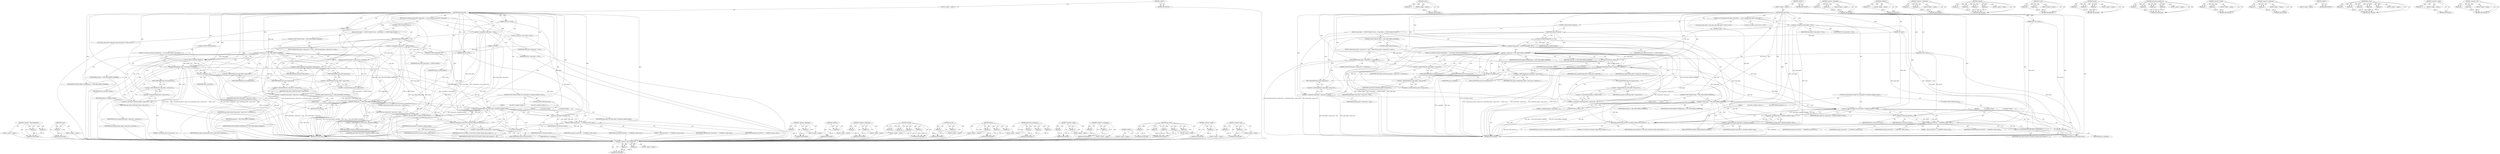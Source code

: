 digraph "&lt;operator&gt;.and" {
vulnerable_145 [label=<(METHOD,&lt;operator&gt;.indirectFieldAccess)>];
vulnerable_146 [label=<(PARAM,p1)>];
vulnerable_147 [label=<(PARAM,p2)>];
vulnerable_148 [label=<(BLOCK,&lt;empty&gt;,&lt;empty&gt;)>];
vulnerable_149 [label=<(METHOD_RETURN,ANY)>];
vulnerable_171 [label=<(METHOD,va_end)>];
vulnerable_172 [label=<(PARAM,p1)>];
vulnerable_173 [label=<(BLOCK,&lt;empty&gt;,&lt;empty&gt;)>];
vulnerable_174 [label=<(METHOD_RETURN,ANY)>];
vulnerable_6 [label=<(METHOD,&lt;global&gt;)<SUB>1</SUB>>];
vulnerable_7 [label=<(BLOCK,&lt;empty&gt;,&lt;empty&gt;)<SUB>1</SUB>>];
vulnerable_8 [label=<(METHOD,php_snmp_error)<SUB>1</SUB>>];
vulnerable_9 [label=<(PARAM,zval *object)<SUB>1</SUB>>];
vulnerable_10 [label=<(PARAM,const char *docref)<SUB>1</SUB>>];
vulnerable_11 [label=<(PARAM,int type)<SUB>1</SUB>>];
vulnerable_12 [label=<(PARAM,const char *format...)<SUB>1</SUB>>];
vulnerable_13 [label=<(BLOCK,{
	va_list args;
	php_snmp_object *snmp_object ...,{
	va_list args;
	php_snmp_object *snmp_object ...)<SUB>2</SUB>>];
vulnerable_14 [label="<(LOCAL,va_list args: va_list)<SUB>3</SUB>>"];
vulnerable_15 [label="<(LOCAL,php_snmp_object* snmp_object: php_snmp_object*)<SUB>4</SUB>>"];
vulnerable_16 [label=<(&lt;operator&gt;.assignment,*snmp_object = NULL)<SUB>4</SUB>>];
vulnerable_17 [label=<(IDENTIFIER,snmp_object,*snmp_object = NULL)<SUB>4</SUB>>];
vulnerable_18 [label=<(IDENTIFIER,NULL,*snmp_object = NULL)<SUB>4</SUB>>];
vulnerable_19 [label=<(CONTROL_STRUCTURE,IF,if (object))<SUB>6</SUB>>];
vulnerable_20 [label=<(IDENTIFIER,object,if (object))<SUB>6</SUB>>];
vulnerable_21 [label=<(BLOCK,{
		snmp_object = Z_SNMP_P(object);
		if (type ...,{
		snmp_object = Z_SNMP_P(object);
		if (type ...)<SUB>6</SUB>>];
vulnerable_22 [label=<(&lt;operator&gt;.assignment,snmp_object = Z_SNMP_P(object))<SUB>7</SUB>>];
vulnerable_23 [label=<(IDENTIFIER,snmp_object,snmp_object = Z_SNMP_P(object))<SUB>7</SUB>>];
vulnerable_24 [label=<(Z_SNMP_P,Z_SNMP_P(object))<SUB>7</SUB>>];
vulnerable_25 [label=<(IDENTIFIER,object,Z_SNMP_P(object))<SUB>7</SUB>>];
vulnerable_26 [label=<(CONTROL_STRUCTURE,IF,if (type == PHP_SNMP_ERRNO_NOERROR))<SUB>8</SUB>>];
vulnerable_27 [label=<(&lt;operator&gt;.equals,type == PHP_SNMP_ERRNO_NOERROR)<SUB>8</SUB>>];
vulnerable_28 [label=<(IDENTIFIER,type,type == PHP_SNMP_ERRNO_NOERROR)<SUB>8</SUB>>];
vulnerable_29 [label=<(IDENTIFIER,PHP_SNMP_ERRNO_NOERROR,type == PHP_SNMP_ERRNO_NOERROR)<SUB>8</SUB>>];
vulnerable_30 [label=<(BLOCK,{
			memset(snmp_object-&gt;snmp_errstr, 0, sizeof...,{
			memset(snmp_object-&gt;snmp_errstr, 0, sizeof...)<SUB>8</SUB>>];
vulnerable_31 [label=<(memset,memset(snmp_object-&gt;snmp_errstr, 0, sizeof(snmp...)<SUB>9</SUB>>];
vulnerable_32 [label=<(&lt;operator&gt;.indirectFieldAccess,snmp_object-&gt;snmp_errstr)<SUB>9</SUB>>];
vulnerable_33 [label=<(IDENTIFIER,snmp_object,memset(snmp_object-&gt;snmp_errstr, 0, sizeof(snmp...)<SUB>9</SUB>>];
vulnerable_34 [label=<(FIELD_IDENTIFIER,snmp_errstr,snmp_errstr)<SUB>9</SUB>>];
vulnerable_35 [label=<(LITERAL,0,memset(snmp_object-&gt;snmp_errstr, 0, sizeof(snmp...)<SUB>9</SUB>>];
vulnerable_36 [label=<(&lt;operator&gt;.sizeOf,sizeof(snmp_object-&gt;snmp_errstr))<SUB>9</SUB>>];
vulnerable_37 [label=<(&lt;operator&gt;.indirectFieldAccess,snmp_object-&gt;snmp_errstr)<SUB>9</SUB>>];
vulnerable_38 [label=<(IDENTIFIER,snmp_object,sizeof(snmp_object-&gt;snmp_errstr))<SUB>9</SUB>>];
vulnerable_39 [label=<(FIELD_IDENTIFIER,snmp_errstr,snmp_errstr)<SUB>9</SUB>>];
vulnerable_40 [label=<(CONTROL_STRUCTURE,ELSE,else)<SUB>10</SUB>>];
vulnerable_41 [label=<(BLOCK,{
			va_start(args, format);
			vsnprintf(snmp_...,{
			va_start(args, format);
			vsnprintf(snmp_...)<SUB>10</SUB>>];
vulnerable_42 [label=<(va_start,va_start(args, format))<SUB>11</SUB>>];
vulnerable_43 [label=<(IDENTIFIER,args,va_start(args, format))<SUB>11</SUB>>];
vulnerable_44 [label=<(IDENTIFIER,format,va_start(args, format))<SUB>11</SUB>>];
vulnerable_45 [label=<(vsnprintf,vsnprintf(snmp_object-&gt;snmp_errstr, sizeof(snmp...)<SUB>12</SUB>>];
vulnerable_46 [label=<(&lt;operator&gt;.indirectFieldAccess,snmp_object-&gt;snmp_errstr)<SUB>12</SUB>>];
vulnerable_47 [label=<(IDENTIFIER,snmp_object,vsnprintf(snmp_object-&gt;snmp_errstr, sizeof(snmp...)<SUB>12</SUB>>];
vulnerable_48 [label=<(FIELD_IDENTIFIER,snmp_errstr,snmp_errstr)<SUB>12</SUB>>];
vulnerable_49 [label=<(&lt;operator&gt;.subtraction,sizeof(snmp_object-&gt;snmp_errstr) - 1)<SUB>12</SUB>>];
vulnerable_50 [label=<(&lt;operator&gt;.sizeOf,sizeof(snmp_object-&gt;snmp_errstr))<SUB>12</SUB>>];
vulnerable_51 [label=<(&lt;operator&gt;.indirectFieldAccess,snmp_object-&gt;snmp_errstr)<SUB>12</SUB>>];
vulnerable_52 [label=<(IDENTIFIER,snmp_object,sizeof(snmp_object-&gt;snmp_errstr))<SUB>12</SUB>>];
vulnerable_53 [label=<(FIELD_IDENTIFIER,snmp_errstr,snmp_errstr)<SUB>12</SUB>>];
vulnerable_54 [label=<(LITERAL,1,sizeof(snmp_object-&gt;snmp_errstr) - 1)<SUB>12</SUB>>];
vulnerable_55 [label=<(IDENTIFIER,format,vsnprintf(snmp_object-&gt;snmp_errstr, sizeof(snmp...)<SUB>12</SUB>>];
vulnerable_56 [label=<(IDENTIFIER,args,vsnprintf(snmp_object-&gt;snmp_errstr, sizeof(snmp...)<SUB>12</SUB>>];
vulnerable_57 [label=<(va_end,va_end(args))<SUB>13</SUB>>];
vulnerable_58 [label=<(IDENTIFIER,args,va_end(args))<SUB>13</SUB>>];
vulnerable_59 [label=<(&lt;operator&gt;.assignment,snmp_object-&gt;snmp_errno = type)<SUB>15</SUB>>];
vulnerable_60 [label=<(&lt;operator&gt;.indirectFieldAccess,snmp_object-&gt;snmp_errno)<SUB>15</SUB>>];
vulnerable_61 [label=<(IDENTIFIER,snmp_object,snmp_object-&gt;snmp_errno = type)<SUB>15</SUB>>];
vulnerable_62 [label=<(FIELD_IDENTIFIER,snmp_errno,snmp_errno)<SUB>15</SUB>>];
vulnerable_63 [label=<(IDENTIFIER,type,snmp_object-&gt;snmp_errno = type)<SUB>15</SUB>>];
vulnerable_64 [label=<(CONTROL_STRUCTURE,IF,if (type == PHP_SNMP_ERRNO_NOERROR))<SUB>18</SUB>>];
vulnerable_65 [label=<(&lt;operator&gt;.equals,type == PHP_SNMP_ERRNO_NOERROR)<SUB>18</SUB>>];
vulnerable_66 [label=<(IDENTIFIER,type,type == PHP_SNMP_ERRNO_NOERROR)<SUB>18</SUB>>];
vulnerable_67 [label=<(IDENTIFIER,PHP_SNMP_ERRNO_NOERROR,type == PHP_SNMP_ERRNO_NOERROR)<SUB>18</SUB>>];
vulnerable_68 [label=<(BLOCK,{
		return;
        },{
		return;
        })<SUB>18</SUB>>];
vulnerable_69 [label=<(RETURN,return;,return;)<SUB>19</SUB>>];
vulnerable_70 [label=<(CONTROL_STRUCTURE,IF,if (object &amp;&amp; (snmp_object-&gt;exceptions_enabled &amp; type)))<SUB>22</SUB>>];
vulnerable_71 [label=<(&lt;operator&gt;.logicalAnd,object &amp;&amp; (snmp_object-&gt;exceptions_enabled &amp; type))<SUB>22</SUB>>];
vulnerable_72 [label=<(IDENTIFIER,object,object &amp;&amp; (snmp_object-&gt;exceptions_enabled &amp; type))<SUB>22</SUB>>];
vulnerable_73 [label=<(&lt;operator&gt;.and,snmp_object-&gt;exceptions_enabled &amp; type)<SUB>22</SUB>>];
vulnerable_74 [label=<(&lt;operator&gt;.indirectFieldAccess,snmp_object-&gt;exceptions_enabled)<SUB>22</SUB>>];
vulnerable_75 [label=<(IDENTIFIER,snmp_object,snmp_object-&gt;exceptions_enabled &amp; type)<SUB>22</SUB>>];
vulnerable_76 [label=<(FIELD_IDENTIFIER,exceptions_enabled,exceptions_enabled)<SUB>22</SUB>>];
vulnerable_77 [label=<(IDENTIFIER,type,snmp_object-&gt;exceptions_enabled &amp; type)<SUB>22</SUB>>];
vulnerable_78 [label=<(BLOCK,{
               zend_throw_exception_ex(php_sn...,{
               zend_throw_exception_ex(php_sn...)<SUB>22</SUB>>];
vulnerable_79 [label=<(zend_throw_exception_ex,zend_throw_exception_ex(php_snmp_exception_ce, ...)<SUB>23</SUB>>];
vulnerable_80 [label=<(IDENTIFIER,php_snmp_exception_ce,zend_throw_exception_ex(php_snmp_exception_ce, ...)<SUB>23</SUB>>];
vulnerable_81 [label=<(IDENTIFIER,type,zend_throw_exception_ex(php_snmp_exception_ce, ...)<SUB>23</SUB>>];
vulnerable_82 [label=<(&lt;operator&gt;.indirectFieldAccess,snmp_object-&gt;snmp_errstr)<SUB>23</SUB>>];
vulnerable_83 [label=<(IDENTIFIER,snmp_object,zend_throw_exception_ex(php_snmp_exception_ce, ...)<SUB>23</SUB>>];
vulnerable_84 [label=<(FIELD_IDENTIFIER,snmp_errstr,snmp_errstr)<SUB>23</SUB>>];
vulnerable_85 [label=<(CONTROL_STRUCTURE,ELSE,else)<SUB>24</SUB>>];
vulnerable_86 [label=<(BLOCK,{
                va_start(args, format);
     ...,{
                va_start(args, format);
     ...)<SUB>24</SUB>>];
vulnerable_87 [label=<(va_start,va_start(args, format))<SUB>25</SUB>>];
vulnerable_88 [label=<(IDENTIFIER,args,va_start(args, format))<SUB>25</SUB>>];
vulnerable_89 [label=<(IDENTIFIER,format,va_start(args, format))<SUB>25</SUB>>];
vulnerable_90 [label=<(php_verror,php_verror(docref, &quot;&quot;, E_WARNING, format, args))<SUB>26</SUB>>];
vulnerable_91 [label=<(IDENTIFIER,docref,php_verror(docref, &quot;&quot;, E_WARNING, format, args))<SUB>26</SUB>>];
vulnerable_92 [label=<(LITERAL,&quot;&quot;,php_verror(docref, &quot;&quot;, E_WARNING, format, args))<SUB>26</SUB>>];
vulnerable_93 [label=<(IDENTIFIER,E_WARNING,php_verror(docref, &quot;&quot;, E_WARNING, format, args))<SUB>26</SUB>>];
vulnerable_94 [label=<(IDENTIFIER,format,php_verror(docref, &quot;&quot;, E_WARNING, format, args))<SUB>26</SUB>>];
vulnerable_95 [label=<(IDENTIFIER,args,php_verror(docref, &quot;&quot;, E_WARNING, format, args))<SUB>26</SUB>>];
vulnerable_96 [label=<(va_end,va_end(args))<SUB>27</SUB>>];
vulnerable_97 [label=<(IDENTIFIER,args,va_end(args))<SUB>27</SUB>>];
vulnerable_98 [label=<(METHOD_RETURN,void)<SUB>1</SUB>>];
vulnerable_100 [label=<(METHOD_RETURN,ANY)<SUB>1</SUB>>];
vulnerable_175 [label=<(METHOD,&lt;operator&gt;.logicalAnd)>];
vulnerable_176 [label=<(PARAM,p1)>];
vulnerable_177 [label=<(PARAM,p2)>];
vulnerable_178 [label=<(BLOCK,&lt;empty&gt;,&lt;empty&gt;)>];
vulnerable_179 [label=<(METHOD_RETURN,ANY)>];
vulnerable_130 [label=<(METHOD,Z_SNMP_P)>];
vulnerable_131 [label=<(PARAM,p1)>];
vulnerable_132 [label=<(BLOCK,&lt;empty&gt;,&lt;empty&gt;)>];
vulnerable_133 [label=<(METHOD_RETURN,ANY)>];
vulnerable_166 [label=<(METHOD,&lt;operator&gt;.subtraction)>];
vulnerable_167 [label=<(PARAM,p1)>];
vulnerable_168 [label=<(PARAM,p2)>];
vulnerable_169 [label=<(BLOCK,&lt;empty&gt;,&lt;empty&gt;)>];
vulnerable_170 [label=<(METHOD_RETURN,ANY)>];
vulnerable_159 [label=<(METHOD,vsnprintf)>];
vulnerable_160 [label=<(PARAM,p1)>];
vulnerable_161 [label=<(PARAM,p2)>];
vulnerable_162 [label=<(PARAM,p3)>];
vulnerable_163 [label=<(PARAM,p4)>];
vulnerable_164 [label=<(BLOCK,&lt;empty&gt;,&lt;empty&gt;)>];
vulnerable_165 [label=<(METHOD_RETURN,ANY)>];
vulnerable_154 [label=<(METHOD,va_start)>];
vulnerable_155 [label=<(PARAM,p1)>];
vulnerable_156 [label=<(PARAM,p2)>];
vulnerable_157 [label=<(BLOCK,&lt;empty&gt;,&lt;empty&gt;)>];
vulnerable_158 [label=<(METHOD_RETURN,ANY)>];
vulnerable_139 [label=<(METHOD,memset)>];
vulnerable_140 [label=<(PARAM,p1)>];
vulnerable_141 [label=<(PARAM,p2)>];
vulnerable_142 [label=<(PARAM,p3)>];
vulnerable_143 [label=<(BLOCK,&lt;empty&gt;,&lt;empty&gt;)>];
vulnerable_144 [label=<(METHOD_RETURN,ANY)>];
vulnerable_185 [label=<(METHOD,zend_throw_exception_ex)>];
vulnerable_186 [label=<(PARAM,p1)>];
vulnerable_187 [label=<(PARAM,p2)>];
vulnerable_188 [label=<(PARAM,p3)>];
vulnerable_189 [label=<(BLOCK,&lt;empty&gt;,&lt;empty&gt;)>];
vulnerable_190 [label=<(METHOD_RETURN,ANY)>];
vulnerable_134 [label=<(METHOD,&lt;operator&gt;.equals)>];
vulnerable_135 [label=<(PARAM,p1)>];
vulnerable_136 [label=<(PARAM,p2)>];
vulnerable_137 [label=<(BLOCK,&lt;empty&gt;,&lt;empty&gt;)>];
vulnerable_138 [label=<(METHOD_RETURN,ANY)>];
vulnerable_125 [label=<(METHOD,&lt;operator&gt;.assignment)>];
vulnerable_126 [label=<(PARAM,p1)>];
vulnerable_127 [label=<(PARAM,p2)>];
vulnerable_128 [label=<(BLOCK,&lt;empty&gt;,&lt;empty&gt;)>];
vulnerable_129 [label=<(METHOD_RETURN,ANY)>];
vulnerable_119 [label=<(METHOD,&lt;global&gt;)<SUB>1</SUB>>];
vulnerable_120 [label=<(BLOCK,&lt;empty&gt;,&lt;empty&gt;)>];
vulnerable_121 [label=<(METHOD_RETURN,ANY)>];
vulnerable_191 [label=<(METHOD,php_verror)>];
vulnerable_192 [label=<(PARAM,p1)>];
vulnerable_193 [label=<(PARAM,p2)>];
vulnerable_194 [label=<(PARAM,p3)>];
vulnerable_195 [label=<(PARAM,p4)>];
vulnerable_196 [label=<(PARAM,p5)>];
vulnerable_197 [label=<(BLOCK,&lt;empty&gt;,&lt;empty&gt;)>];
vulnerable_198 [label=<(METHOD_RETURN,ANY)>];
vulnerable_150 [label=<(METHOD,&lt;operator&gt;.sizeOf)>];
vulnerable_151 [label=<(PARAM,p1)>];
vulnerable_152 [label=<(BLOCK,&lt;empty&gt;,&lt;empty&gt;)>];
vulnerable_153 [label=<(METHOD_RETURN,ANY)>];
vulnerable_180 [label=<(METHOD,&lt;operator&gt;.and)>];
vulnerable_181 [label=<(PARAM,p1)>];
vulnerable_182 [label=<(PARAM,p2)>];
vulnerable_183 [label=<(BLOCK,&lt;empty&gt;,&lt;empty&gt;)>];
vulnerable_184 [label=<(METHOD_RETURN,ANY)>];
fixed_148 [label=<(METHOD,&lt;operator&gt;.indirectFieldAccess)>];
fixed_149 [label=<(PARAM,p1)>];
fixed_150 [label=<(PARAM,p2)>];
fixed_151 [label=<(BLOCK,&lt;empty&gt;,&lt;empty&gt;)>];
fixed_152 [label=<(METHOD_RETURN,ANY)>];
fixed_174 [label=<(METHOD,va_end)>];
fixed_175 [label=<(PARAM,p1)>];
fixed_176 [label=<(BLOCK,&lt;empty&gt;,&lt;empty&gt;)>];
fixed_177 [label=<(METHOD_RETURN,ANY)>];
fixed_6 [label=<(METHOD,&lt;global&gt;)<SUB>1</SUB>>];
fixed_7 [label=<(BLOCK,&lt;empty&gt;,&lt;empty&gt;)<SUB>1</SUB>>];
fixed_8 [label=<(METHOD,php_snmp_error)<SUB>1</SUB>>];
fixed_9 [label=<(PARAM,zval *object)<SUB>1</SUB>>];
fixed_10 [label=<(PARAM,const char *docref)<SUB>1</SUB>>];
fixed_11 [label=<(PARAM,int type)<SUB>1</SUB>>];
fixed_12 [label=<(PARAM,const char *format...)<SUB>1</SUB>>];
fixed_13 [label=<(BLOCK,{
	va_list args;
	php_snmp_object *snmp_object ...,{
	va_list args;
	php_snmp_object *snmp_object ...)<SUB>2</SUB>>];
fixed_14 [label="<(LOCAL,va_list args: va_list)<SUB>3</SUB>>"];
fixed_15 [label="<(LOCAL,php_snmp_object* snmp_object: php_snmp_object*)<SUB>4</SUB>>"];
fixed_16 [label=<(&lt;operator&gt;.assignment,*snmp_object = NULL)<SUB>4</SUB>>];
fixed_17 [label=<(IDENTIFIER,snmp_object,*snmp_object = NULL)<SUB>4</SUB>>];
fixed_18 [label=<(IDENTIFIER,NULL,*snmp_object = NULL)<SUB>4</SUB>>];
fixed_19 [label=<(CONTROL_STRUCTURE,IF,if (object))<SUB>6</SUB>>];
fixed_20 [label=<(IDENTIFIER,object,if (object))<SUB>6</SUB>>];
fixed_21 [label=<(BLOCK,{
		snmp_object = Z_SNMP_P(object);
		if (type ...,{
		snmp_object = Z_SNMP_P(object);
		if (type ...)<SUB>6</SUB>>];
fixed_22 [label=<(&lt;operator&gt;.assignment,snmp_object = Z_SNMP_P(object))<SUB>7</SUB>>];
fixed_23 [label=<(IDENTIFIER,snmp_object,snmp_object = Z_SNMP_P(object))<SUB>7</SUB>>];
fixed_24 [label=<(Z_SNMP_P,Z_SNMP_P(object))<SUB>7</SUB>>];
fixed_25 [label=<(IDENTIFIER,object,Z_SNMP_P(object))<SUB>7</SUB>>];
fixed_26 [label=<(CONTROL_STRUCTURE,IF,if (type == PHP_SNMP_ERRNO_NOERROR))<SUB>8</SUB>>];
fixed_27 [label=<(&lt;operator&gt;.equals,type == PHP_SNMP_ERRNO_NOERROR)<SUB>8</SUB>>];
fixed_28 [label=<(IDENTIFIER,type,type == PHP_SNMP_ERRNO_NOERROR)<SUB>8</SUB>>];
fixed_29 [label=<(IDENTIFIER,PHP_SNMP_ERRNO_NOERROR,type == PHP_SNMP_ERRNO_NOERROR)<SUB>8</SUB>>];
fixed_30 [label=<(BLOCK,{
			memset(snmp_object-&gt;snmp_errstr, 0, sizeof...,{
			memset(snmp_object-&gt;snmp_errstr, 0, sizeof...)<SUB>8</SUB>>];
fixed_31 [label=<(memset,memset(snmp_object-&gt;snmp_errstr, 0, sizeof(snmp...)<SUB>9</SUB>>];
fixed_32 [label=<(&lt;operator&gt;.indirectFieldAccess,snmp_object-&gt;snmp_errstr)<SUB>9</SUB>>];
fixed_33 [label=<(IDENTIFIER,snmp_object,memset(snmp_object-&gt;snmp_errstr, 0, sizeof(snmp...)<SUB>9</SUB>>];
fixed_34 [label=<(FIELD_IDENTIFIER,snmp_errstr,snmp_errstr)<SUB>9</SUB>>];
fixed_35 [label=<(LITERAL,0,memset(snmp_object-&gt;snmp_errstr, 0, sizeof(snmp...)<SUB>9</SUB>>];
fixed_36 [label=<(&lt;operator&gt;.sizeOf,sizeof(snmp_object-&gt;snmp_errstr))<SUB>9</SUB>>];
fixed_37 [label=<(&lt;operator&gt;.indirectFieldAccess,snmp_object-&gt;snmp_errstr)<SUB>9</SUB>>];
fixed_38 [label=<(IDENTIFIER,snmp_object,sizeof(snmp_object-&gt;snmp_errstr))<SUB>9</SUB>>];
fixed_39 [label=<(FIELD_IDENTIFIER,snmp_errstr,snmp_errstr)<SUB>9</SUB>>];
fixed_40 [label=<(CONTROL_STRUCTURE,ELSE,else)<SUB>10</SUB>>];
fixed_41 [label=<(BLOCK,{
			va_start(args, format);
			vsnprintf(snmp_...,{
			va_start(args, format);
			vsnprintf(snmp_...)<SUB>10</SUB>>];
fixed_42 [label=<(va_start,va_start(args, format))<SUB>11</SUB>>];
fixed_43 [label=<(IDENTIFIER,args,va_start(args, format))<SUB>11</SUB>>];
fixed_44 [label=<(IDENTIFIER,format,va_start(args, format))<SUB>11</SUB>>];
fixed_45 [label=<(vsnprintf,vsnprintf(snmp_object-&gt;snmp_errstr, sizeof(snmp...)<SUB>12</SUB>>];
fixed_46 [label=<(&lt;operator&gt;.indirectFieldAccess,snmp_object-&gt;snmp_errstr)<SUB>12</SUB>>];
fixed_47 [label=<(IDENTIFIER,snmp_object,vsnprintf(snmp_object-&gt;snmp_errstr, sizeof(snmp...)<SUB>12</SUB>>];
fixed_48 [label=<(FIELD_IDENTIFIER,snmp_errstr,snmp_errstr)<SUB>12</SUB>>];
fixed_49 [label=<(&lt;operator&gt;.subtraction,sizeof(snmp_object-&gt;snmp_errstr) - 1)<SUB>12</SUB>>];
fixed_50 [label=<(&lt;operator&gt;.sizeOf,sizeof(snmp_object-&gt;snmp_errstr))<SUB>12</SUB>>];
fixed_51 [label=<(&lt;operator&gt;.indirectFieldAccess,snmp_object-&gt;snmp_errstr)<SUB>12</SUB>>];
fixed_52 [label=<(IDENTIFIER,snmp_object,sizeof(snmp_object-&gt;snmp_errstr))<SUB>12</SUB>>];
fixed_53 [label=<(FIELD_IDENTIFIER,snmp_errstr,snmp_errstr)<SUB>12</SUB>>];
fixed_54 [label=<(LITERAL,1,sizeof(snmp_object-&gt;snmp_errstr) - 1)<SUB>12</SUB>>];
fixed_55 [label=<(IDENTIFIER,format,vsnprintf(snmp_object-&gt;snmp_errstr, sizeof(snmp...)<SUB>12</SUB>>];
fixed_56 [label=<(IDENTIFIER,args,vsnprintf(snmp_object-&gt;snmp_errstr, sizeof(snmp...)<SUB>12</SUB>>];
fixed_57 [label=<(va_end,va_end(args))<SUB>13</SUB>>];
fixed_58 [label=<(IDENTIFIER,args,va_end(args))<SUB>13</SUB>>];
fixed_59 [label=<(&lt;operator&gt;.assignment,snmp_object-&gt;snmp_errno = type)<SUB>15</SUB>>];
fixed_60 [label=<(&lt;operator&gt;.indirectFieldAccess,snmp_object-&gt;snmp_errno)<SUB>15</SUB>>];
fixed_61 [label=<(IDENTIFIER,snmp_object,snmp_object-&gt;snmp_errno = type)<SUB>15</SUB>>];
fixed_62 [label=<(FIELD_IDENTIFIER,snmp_errno,snmp_errno)<SUB>15</SUB>>];
fixed_63 [label=<(IDENTIFIER,type,snmp_object-&gt;snmp_errno = type)<SUB>15</SUB>>];
fixed_64 [label=<(CONTROL_STRUCTURE,IF,if (type == PHP_SNMP_ERRNO_NOERROR))<SUB>18</SUB>>];
fixed_65 [label=<(&lt;operator&gt;.equals,type == PHP_SNMP_ERRNO_NOERROR)<SUB>18</SUB>>];
fixed_66 [label=<(IDENTIFIER,type,type == PHP_SNMP_ERRNO_NOERROR)<SUB>18</SUB>>];
fixed_67 [label=<(IDENTIFIER,PHP_SNMP_ERRNO_NOERROR,type == PHP_SNMP_ERRNO_NOERROR)<SUB>18</SUB>>];
fixed_68 [label=<(BLOCK,{
		return;
        },{
		return;
        })<SUB>18</SUB>>];
fixed_69 [label=<(RETURN,return;,return;)<SUB>19</SUB>>];
fixed_70 [label=<(CONTROL_STRUCTURE,IF,if (object &amp;&amp; (snmp_object-&gt;exceptions_enabled &amp; type)))<SUB>22</SUB>>];
fixed_71 [label=<(&lt;operator&gt;.logicalAnd,object &amp;&amp; (snmp_object-&gt;exceptions_enabled &amp; type))<SUB>22</SUB>>];
fixed_72 [label=<(IDENTIFIER,object,object &amp;&amp; (snmp_object-&gt;exceptions_enabled &amp; type))<SUB>22</SUB>>];
fixed_73 [label=<(&lt;operator&gt;.and,snmp_object-&gt;exceptions_enabled &amp; type)<SUB>22</SUB>>];
fixed_74 [label=<(&lt;operator&gt;.indirectFieldAccess,snmp_object-&gt;exceptions_enabled)<SUB>22</SUB>>];
fixed_75 [label=<(IDENTIFIER,snmp_object,snmp_object-&gt;exceptions_enabled &amp; type)<SUB>22</SUB>>];
fixed_76 [label=<(FIELD_IDENTIFIER,exceptions_enabled,exceptions_enabled)<SUB>22</SUB>>];
fixed_77 [label=<(IDENTIFIER,type,snmp_object-&gt;exceptions_enabled &amp; type)<SUB>22</SUB>>];
fixed_78 [label=<(BLOCK,{
               zend_throw_exception_ex(php_sn...,{
               zend_throw_exception_ex(php_sn...)<SUB>22</SUB>>];
fixed_79 [label=<(zend_throw_exception_ex,zend_throw_exception_ex(php_snmp_exception_ce, ...)<SUB>23</SUB>>];
fixed_80 [label=<(IDENTIFIER,php_snmp_exception_ce,zend_throw_exception_ex(php_snmp_exception_ce, ...)<SUB>23</SUB>>];
fixed_81 [label=<(IDENTIFIER,type,zend_throw_exception_ex(php_snmp_exception_ce, ...)<SUB>23</SUB>>];
fixed_82 [label=<(LITERAL,&quot;%s&quot;,zend_throw_exception_ex(php_snmp_exception_ce, ...)<SUB>23</SUB>>];
fixed_83 [label=<(&lt;operator&gt;.indirectFieldAccess,snmp_object-&gt;snmp_errstr)<SUB>23</SUB>>];
fixed_84 [label=<(IDENTIFIER,snmp_object,zend_throw_exception_ex(php_snmp_exception_ce, ...)<SUB>23</SUB>>];
fixed_85 [label=<(FIELD_IDENTIFIER,snmp_errstr,snmp_errstr)<SUB>23</SUB>>];
fixed_86 [label=<(CONTROL_STRUCTURE,ELSE,else)<SUB>24</SUB>>];
fixed_87 [label=<(BLOCK,{
                va_start(args, format);
     ...,{
                va_start(args, format);
     ...)<SUB>24</SUB>>];
fixed_88 [label=<(va_start,va_start(args, format))<SUB>25</SUB>>];
fixed_89 [label=<(IDENTIFIER,args,va_start(args, format))<SUB>25</SUB>>];
fixed_90 [label=<(IDENTIFIER,format,va_start(args, format))<SUB>25</SUB>>];
fixed_91 [label=<(php_verror,php_verror(docref, &quot;&quot;, E_WARNING, format, args))<SUB>26</SUB>>];
fixed_92 [label=<(IDENTIFIER,docref,php_verror(docref, &quot;&quot;, E_WARNING, format, args))<SUB>26</SUB>>];
fixed_93 [label=<(LITERAL,&quot;&quot;,php_verror(docref, &quot;&quot;, E_WARNING, format, args))<SUB>26</SUB>>];
fixed_94 [label=<(IDENTIFIER,E_WARNING,php_verror(docref, &quot;&quot;, E_WARNING, format, args))<SUB>26</SUB>>];
fixed_95 [label=<(IDENTIFIER,format,php_verror(docref, &quot;&quot;, E_WARNING, format, args))<SUB>26</SUB>>];
fixed_96 [label=<(IDENTIFIER,args,php_verror(docref, &quot;&quot;, E_WARNING, format, args))<SUB>26</SUB>>];
fixed_97 [label=<(va_end,va_end(args))<SUB>27</SUB>>];
fixed_98 [label=<(IDENTIFIER,args,va_end(args))<SUB>27</SUB>>];
fixed_99 [label=<(METHOD_RETURN,void)<SUB>1</SUB>>];
fixed_101 [label=<(METHOD_RETURN,ANY)<SUB>1</SUB>>];
fixed_178 [label=<(METHOD,&lt;operator&gt;.logicalAnd)>];
fixed_179 [label=<(PARAM,p1)>];
fixed_180 [label=<(PARAM,p2)>];
fixed_181 [label=<(BLOCK,&lt;empty&gt;,&lt;empty&gt;)>];
fixed_182 [label=<(METHOD_RETURN,ANY)>];
fixed_133 [label=<(METHOD,Z_SNMP_P)>];
fixed_134 [label=<(PARAM,p1)>];
fixed_135 [label=<(BLOCK,&lt;empty&gt;,&lt;empty&gt;)>];
fixed_136 [label=<(METHOD_RETURN,ANY)>];
fixed_169 [label=<(METHOD,&lt;operator&gt;.subtraction)>];
fixed_170 [label=<(PARAM,p1)>];
fixed_171 [label=<(PARAM,p2)>];
fixed_172 [label=<(BLOCK,&lt;empty&gt;,&lt;empty&gt;)>];
fixed_173 [label=<(METHOD_RETURN,ANY)>];
fixed_162 [label=<(METHOD,vsnprintf)>];
fixed_163 [label=<(PARAM,p1)>];
fixed_164 [label=<(PARAM,p2)>];
fixed_165 [label=<(PARAM,p3)>];
fixed_166 [label=<(PARAM,p4)>];
fixed_167 [label=<(BLOCK,&lt;empty&gt;,&lt;empty&gt;)>];
fixed_168 [label=<(METHOD_RETURN,ANY)>];
fixed_157 [label=<(METHOD,va_start)>];
fixed_158 [label=<(PARAM,p1)>];
fixed_159 [label=<(PARAM,p2)>];
fixed_160 [label=<(BLOCK,&lt;empty&gt;,&lt;empty&gt;)>];
fixed_161 [label=<(METHOD_RETURN,ANY)>];
fixed_142 [label=<(METHOD,memset)>];
fixed_143 [label=<(PARAM,p1)>];
fixed_144 [label=<(PARAM,p2)>];
fixed_145 [label=<(PARAM,p3)>];
fixed_146 [label=<(BLOCK,&lt;empty&gt;,&lt;empty&gt;)>];
fixed_147 [label=<(METHOD_RETURN,ANY)>];
fixed_188 [label=<(METHOD,zend_throw_exception_ex)>];
fixed_189 [label=<(PARAM,p1)>];
fixed_190 [label=<(PARAM,p2)>];
fixed_191 [label=<(PARAM,p3)>];
fixed_192 [label=<(PARAM,p4)>];
fixed_193 [label=<(BLOCK,&lt;empty&gt;,&lt;empty&gt;)>];
fixed_194 [label=<(METHOD_RETURN,ANY)>];
fixed_137 [label=<(METHOD,&lt;operator&gt;.equals)>];
fixed_138 [label=<(PARAM,p1)>];
fixed_139 [label=<(PARAM,p2)>];
fixed_140 [label=<(BLOCK,&lt;empty&gt;,&lt;empty&gt;)>];
fixed_141 [label=<(METHOD_RETURN,ANY)>];
fixed_128 [label=<(METHOD,&lt;operator&gt;.assignment)>];
fixed_129 [label=<(PARAM,p1)>];
fixed_130 [label=<(PARAM,p2)>];
fixed_131 [label=<(BLOCK,&lt;empty&gt;,&lt;empty&gt;)>];
fixed_132 [label=<(METHOD_RETURN,ANY)>];
fixed_122 [label=<(METHOD,&lt;global&gt;)<SUB>1</SUB>>];
fixed_123 [label=<(BLOCK,&lt;empty&gt;,&lt;empty&gt;)>];
fixed_124 [label=<(METHOD_RETURN,ANY)>];
fixed_195 [label=<(METHOD,php_verror)>];
fixed_196 [label=<(PARAM,p1)>];
fixed_197 [label=<(PARAM,p2)>];
fixed_198 [label=<(PARAM,p3)>];
fixed_199 [label=<(PARAM,p4)>];
fixed_200 [label=<(PARAM,p5)>];
fixed_201 [label=<(BLOCK,&lt;empty&gt;,&lt;empty&gt;)>];
fixed_202 [label=<(METHOD_RETURN,ANY)>];
fixed_153 [label=<(METHOD,&lt;operator&gt;.sizeOf)>];
fixed_154 [label=<(PARAM,p1)>];
fixed_155 [label=<(BLOCK,&lt;empty&gt;,&lt;empty&gt;)>];
fixed_156 [label=<(METHOD_RETURN,ANY)>];
fixed_183 [label=<(METHOD,&lt;operator&gt;.and)>];
fixed_184 [label=<(PARAM,p1)>];
fixed_185 [label=<(PARAM,p2)>];
fixed_186 [label=<(BLOCK,&lt;empty&gt;,&lt;empty&gt;)>];
fixed_187 [label=<(METHOD_RETURN,ANY)>];
vulnerable_145 -> vulnerable_146  [key=0, label="AST: "];
vulnerable_145 -> vulnerable_146  [key=1, label="DDG: "];
vulnerable_145 -> vulnerable_148  [key=0, label="AST: "];
vulnerable_145 -> vulnerable_147  [key=0, label="AST: "];
vulnerable_145 -> vulnerable_147  [key=1, label="DDG: "];
vulnerable_145 -> vulnerable_149  [key=0, label="AST: "];
vulnerable_145 -> vulnerable_149  [key=1, label="CFG: "];
vulnerable_146 -> vulnerable_149  [key=0, label="DDG: p1"];
vulnerable_147 -> vulnerable_149  [key=0, label="DDG: p2"];
vulnerable_148 -> fixed_148  [key=0];
vulnerable_149 -> fixed_148  [key=0];
vulnerable_171 -> vulnerable_172  [key=0, label="AST: "];
vulnerable_171 -> vulnerable_172  [key=1, label="DDG: "];
vulnerable_171 -> vulnerable_173  [key=0, label="AST: "];
vulnerable_171 -> vulnerable_174  [key=0, label="AST: "];
vulnerable_171 -> vulnerable_174  [key=1, label="CFG: "];
vulnerable_172 -> vulnerable_174  [key=0, label="DDG: p1"];
vulnerable_173 -> fixed_148  [key=0];
vulnerable_174 -> fixed_148  [key=0];
vulnerable_6 -> vulnerable_7  [key=0, label="AST: "];
vulnerable_6 -> vulnerable_100  [key=0, label="AST: "];
vulnerable_6 -> vulnerable_100  [key=1, label="CFG: "];
vulnerable_7 -> vulnerable_8  [key=0, label="AST: "];
vulnerable_8 -> vulnerable_9  [key=0, label="AST: "];
vulnerable_8 -> vulnerable_9  [key=1, label="DDG: "];
vulnerable_8 -> vulnerable_10  [key=0, label="AST: "];
vulnerable_8 -> vulnerable_10  [key=1, label="DDG: "];
vulnerable_8 -> vulnerable_11  [key=0, label="AST: "];
vulnerable_8 -> vulnerable_11  [key=1, label="DDG: "];
vulnerable_8 -> vulnerable_12  [key=0, label="AST: "];
vulnerable_8 -> vulnerable_12  [key=1, label="DDG: "];
vulnerable_8 -> vulnerable_13  [key=0, label="AST: "];
vulnerable_8 -> vulnerable_98  [key=0, label="AST: "];
vulnerable_8 -> vulnerable_16  [key=0, label="CFG: "];
vulnerable_8 -> vulnerable_16  [key=1, label="DDG: "];
vulnerable_8 -> vulnerable_20  [key=0, label="DDG: "];
vulnerable_8 -> vulnerable_59  [key=0, label="DDG: "];
vulnerable_8 -> vulnerable_65  [key=0, label="DDG: "];
vulnerable_8 -> vulnerable_69  [key=0, label="DDG: "];
vulnerable_8 -> vulnerable_71  [key=0, label="DDG: "];
vulnerable_8 -> vulnerable_73  [key=0, label="DDG: "];
vulnerable_8 -> vulnerable_79  [key=0, label="DDG: "];
vulnerable_8 -> vulnerable_24  [key=0, label="DDG: "];
vulnerable_8 -> vulnerable_27  [key=0, label="DDG: "];
vulnerable_8 -> vulnerable_87  [key=0, label="DDG: "];
vulnerable_8 -> vulnerable_90  [key=0, label="DDG: "];
vulnerable_8 -> vulnerable_96  [key=0, label="DDG: "];
vulnerable_8 -> vulnerable_31  [key=0, label="DDG: "];
vulnerable_8 -> vulnerable_42  [key=0, label="DDG: "];
vulnerable_8 -> vulnerable_45  [key=0, label="DDG: "];
vulnerable_8 -> vulnerable_57  [key=0, label="DDG: "];
vulnerable_8 -> vulnerable_49  [key=0, label="DDG: "];
vulnerable_9 -> vulnerable_98  [key=0, label="DDG: object"];
vulnerable_9 -> vulnerable_71  [key=0, label="DDG: object"];
vulnerable_9 -> vulnerable_24  [key=0, label="DDG: object"];
vulnerable_10 -> vulnerable_98  [key=0, label="DDG: docref"];
vulnerable_10 -> vulnerable_90  [key=0, label="DDG: docref"];
vulnerable_11 -> vulnerable_65  [key=0, label="DDG: type"];
vulnerable_11 -> vulnerable_27  [key=0, label="DDG: type"];
vulnerable_12 -> vulnerable_98  [key=0, label="DDG: format"];
vulnerable_12 -> vulnerable_87  [key=0, label="DDG: format"];
vulnerable_12 -> vulnerable_42  [key=0, label="DDG: format"];
vulnerable_13 -> vulnerable_14  [key=0, label="AST: "];
vulnerable_13 -> vulnerable_15  [key=0, label="AST: "];
vulnerable_13 -> vulnerable_16  [key=0, label="AST: "];
vulnerable_13 -> vulnerable_19  [key=0, label="AST: "];
vulnerable_13 -> vulnerable_64  [key=0, label="AST: "];
vulnerable_13 -> vulnerable_70  [key=0, label="AST: "];
vulnerable_14 -> fixed_148  [key=0];
vulnerable_15 -> fixed_148  [key=0];
vulnerable_16 -> vulnerable_17  [key=0, label="AST: "];
vulnerable_16 -> vulnerable_18  [key=0, label="AST: "];
vulnerable_16 -> vulnerable_20  [key=0, label="CFG: "];
vulnerable_16 -> vulnerable_98  [key=0, label="DDG: snmp_object"];
vulnerable_16 -> vulnerable_98  [key=1, label="DDG: *snmp_object = NULL"];
vulnerable_16 -> vulnerable_98  [key=2, label="DDG: NULL"];
vulnerable_16 -> vulnerable_73  [key=0, label="DDG: snmp_object"];
vulnerable_16 -> vulnerable_79  [key=0, label="DDG: snmp_object"];
vulnerable_17 -> fixed_148  [key=0];
vulnerable_18 -> fixed_148  [key=0];
vulnerable_19 -> vulnerable_20  [key=0, label="AST: "];
vulnerable_19 -> vulnerable_21  [key=0, label="AST: "];
vulnerable_20 -> vulnerable_24  [key=0, label="CFG: "];
vulnerable_20 -> vulnerable_24  [key=1, label="CDG: "];
vulnerable_20 -> vulnerable_65  [key=0, label="CFG: "];
vulnerable_20 -> vulnerable_60  [key=0, label="CDG: "];
vulnerable_20 -> vulnerable_22  [key=0, label="CDG: "];
vulnerable_20 -> vulnerable_27  [key=0, label="CDG: "];
vulnerable_20 -> vulnerable_59  [key=0, label="CDG: "];
vulnerable_20 -> vulnerable_62  [key=0, label="CDG: "];
vulnerable_21 -> vulnerable_22  [key=0, label="AST: "];
vulnerable_21 -> vulnerable_26  [key=0, label="AST: "];
vulnerable_21 -> vulnerable_59  [key=0, label="AST: "];
vulnerable_22 -> vulnerable_23  [key=0, label="AST: "];
vulnerable_22 -> vulnerable_24  [key=0, label="AST: "];
vulnerable_22 -> vulnerable_27  [key=0, label="CFG: "];
vulnerable_22 -> vulnerable_98  [key=0, label="DDG: snmp_object"];
vulnerable_22 -> vulnerable_98  [key=1, label="DDG: Z_SNMP_P(object)"];
vulnerable_22 -> vulnerable_98  [key=2, label="DDG: snmp_object = Z_SNMP_P(object)"];
vulnerable_22 -> vulnerable_73  [key=0, label="DDG: snmp_object"];
vulnerable_22 -> vulnerable_79  [key=0, label="DDG: snmp_object"];
vulnerable_22 -> vulnerable_31  [key=0, label="DDG: snmp_object"];
vulnerable_22 -> vulnerable_45  [key=0, label="DDG: snmp_object"];
vulnerable_23 -> fixed_148  [key=0];
vulnerable_24 -> vulnerable_25  [key=0, label="AST: "];
vulnerable_24 -> vulnerable_22  [key=0, label="CFG: "];
vulnerable_24 -> vulnerable_22  [key=1, label="DDG: object"];
vulnerable_24 -> vulnerable_98  [key=0, label="DDG: object"];
vulnerable_24 -> vulnerable_71  [key=0, label="DDG: object"];
vulnerable_25 -> fixed_148  [key=0];
vulnerable_26 -> vulnerable_27  [key=0, label="AST: "];
vulnerable_26 -> vulnerable_30  [key=0, label="AST: "];
vulnerable_26 -> vulnerable_40  [key=0, label="AST: "];
vulnerable_27 -> vulnerable_28  [key=0, label="AST: "];
vulnerable_27 -> vulnerable_29  [key=0, label="AST: "];
vulnerable_27 -> vulnerable_34  [key=0, label="CFG: "];
vulnerable_27 -> vulnerable_34  [key=1, label="CDG: "];
vulnerable_27 -> vulnerable_42  [key=0, label="CFG: "];
vulnerable_27 -> vulnerable_42  [key=1, label="CDG: "];
vulnerable_27 -> vulnerable_59  [key=0, label="DDG: type"];
vulnerable_27 -> vulnerable_65  [key=0, label="DDG: type"];
vulnerable_27 -> vulnerable_65  [key=1, label="DDG: PHP_SNMP_ERRNO_NOERROR"];
vulnerable_27 -> vulnerable_48  [key=0, label="CDG: "];
vulnerable_27 -> vulnerable_32  [key=0, label="CDG: "];
vulnerable_27 -> vulnerable_49  [key=0, label="CDG: "];
vulnerable_27 -> vulnerable_51  [key=0, label="CDG: "];
vulnerable_27 -> vulnerable_57  [key=0, label="CDG: "];
vulnerable_27 -> vulnerable_37  [key=0, label="CDG: "];
vulnerable_27 -> vulnerable_46  [key=0, label="CDG: "];
vulnerable_27 -> vulnerable_45  [key=0, label="CDG: "];
vulnerable_27 -> vulnerable_50  [key=0, label="CDG: "];
vulnerable_27 -> vulnerable_36  [key=0, label="CDG: "];
vulnerable_27 -> vulnerable_53  [key=0, label="CDG: "];
vulnerable_27 -> vulnerable_39  [key=0, label="CDG: "];
vulnerable_27 -> vulnerable_31  [key=0, label="CDG: "];
vulnerable_28 -> fixed_148  [key=0];
vulnerable_29 -> fixed_148  [key=0];
vulnerable_30 -> vulnerable_31  [key=0, label="AST: "];
vulnerable_31 -> vulnerable_32  [key=0, label="AST: "];
vulnerable_31 -> vulnerable_35  [key=0, label="AST: "];
vulnerable_31 -> vulnerable_36  [key=0, label="AST: "];
vulnerable_31 -> vulnerable_62  [key=0, label="CFG: "];
vulnerable_31 -> vulnerable_98  [key=0, label="DDG: snmp_object-&gt;snmp_errstr"];
vulnerable_31 -> vulnerable_98  [key=1, label="DDG: memset(snmp_object-&gt;snmp_errstr, 0, sizeof(snmp_object-&gt;snmp_errstr))"];
vulnerable_31 -> vulnerable_79  [key=0, label="DDG: snmp_object-&gt;snmp_errstr"];
vulnerable_32 -> vulnerable_33  [key=0, label="AST: "];
vulnerable_32 -> vulnerable_34  [key=0, label="AST: "];
vulnerable_32 -> vulnerable_39  [key=0, label="CFG: "];
vulnerable_33 -> fixed_148  [key=0];
vulnerable_34 -> vulnerable_32  [key=0, label="CFG: "];
vulnerable_35 -> fixed_148  [key=0];
vulnerable_36 -> vulnerable_37  [key=0, label="AST: "];
vulnerable_36 -> vulnerable_31  [key=0, label="CFG: "];
vulnerable_37 -> vulnerable_38  [key=0, label="AST: "];
vulnerable_37 -> vulnerable_39  [key=0, label="AST: "];
vulnerable_37 -> vulnerable_36  [key=0, label="CFG: "];
vulnerable_38 -> fixed_148  [key=0];
vulnerable_39 -> vulnerable_37  [key=0, label="CFG: "];
vulnerable_40 -> vulnerable_41  [key=0, label="AST: "];
vulnerable_41 -> vulnerable_42  [key=0, label="AST: "];
vulnerable_41 -> vulnerable_45  [key=0, label="AST: "];
vulnerable_41 -> vulnerable_57  [key=0, label="AST: "];
vulnerable_42 -> vulnerable_43  [key=0, label="AST: "];
vulnerable_42 -> vulnerable_44  [key=0, label="AST: "];
vulnerable_42 -> vulnerable_48  [key=0, label="CFG: "];
vulnerable_42 -> vulnerable_98  [key=0, label="DDG: va_start(args, format)"];
vulnerable_42 -> vulnerable_45  [key=0, label="DDG: format"];
vulnerable_42 -> vulnerable_45  [key=1, label="DDG: args"];
vulnerable_43 -> fixed_148  [key=0];
vulnerable_44 -> fixed_148  [key=0];
vulnerable_45 -> vulnerable_46  [key=0, label="AST: "];
vulnerable_45 -> vulnerable_49  [key=0, label="AST: "];
vulnerable_45 -> vulnerable_55  [key=0, label="AST: "];
vulnerable_45 -> vulnerable_56  [key=0, label="AST: "];
vulnerable_45 -> vulnerable_57  [key=0, label="CFG: "];
vulnerable_45 -> vulnerable_57  [key=1, label="DDG: args"];
vulnerable_45 -> vulnerable_98  [key=0, label="DDG: snmp_object-&gt;snmp_errstr"];
vulnerable_45 -> vulnerable_98  [key=1, label="DDG: sizeof(snmp_object-&gt;snmp_errstr) - 1"];
vulnerable_45 -> vulnerable_98  [key=2, label="DDG: format"];
vulnerable_45 -> vulnerable_98  [key=3, label="DDG: vsnprintf(snmp_object-&gt;snmp_errstr, sizeof(snmp_object-&gt;snmp_errstr) - 1, format, args)"];
vulnerable_45 -> vulnerable_79  [key=0, label="DDG: snmp_object-&gt;snmp_errstr"];
vulnerable_45 -> vulnerable_87  [key=0, label="DDG: format"];
vulnerable_46 -> vulnerable_47  [key=0, label="AST: "];
vulnerable_46 -> vulnerable_48  [key=0, label="AST: "];
vulnerable_46 -> vulnerable_53  [key=0, label="CFG: "];
vulnerable_47 -> fixed_148  [key=0];
vulnerable_48 -> vulnerable_46  [key=0, label="CFG: "];
vulnerable_49 -> vulnerable_50  [key=0, label="AST: "];
vulnerable_49 -> vulnerable_54  [key=0, label="AST: "];
vulnerable_49 -> vulnerable_45  [key=0, label="CFG: "];
vulnerable_49 -> vulnerable_45  [key=1, label="DDG: 1"];
vulnerable_50 -> vulnerable_51  [key=0, label="AST: "];
vulnerable_50 -> vulnerable_49  [key=0, label="CFG: "];
vulnerable_51 -> vulnerable_52  [key=0, label="AST: "];
vulnerable_51 -> vulnerable_53  [key=0, label="AST: "];
vulnerable_51 -> vulnerable_50  [key=0, label="CFG: "];
vulnerable_52 -> fixed_148  [key=0];
vulnerable_53 -> vulnerable_51  [key=0, label="CFG: "];
vulnerable_54 -> fixed_148  [key=0];
vulnerable_55 -> fixed_148  [key=0];
vulnerable_56 -> fixed_148  [key=0];
vulnerable_57 -> vulnerable_58  [key=0, label="AST: "];
vulnerable_57 -> vulnerable_62  [key=0, label="CFG: "];
vulnerable_57 -> vulnerable_98  [key=0, label="DDG: args"];
vulnerable_57 -> vulnerable_98  [key=1, label="DDG: va_end(args)"];
vulnerable_57 -> vulnerable_87  [key=0, label="DDG: args"];
vulnerable_58 -> fixed_148  [key=0];
vulnerable_59 -> vulnerable_60  [key=0, label="AST: "];
vulnerable_59 -> vulnerable_63  [key=0, label="AST: "];
vulnerable_59 -> vulnerable_65  [key=0, label="CFG: "];
vulnerable_59 -> vulnerable_98  [key=0, label="DDG: snmp_object-&gt;snmp_errno"];
vulnerable_59 -> vulnerable_98  [key=1, label="DDG: snmp_object-&gt;snmp_errno = type"];
vulnerable_60 -> vulnerable_61  [key=0, label="AST: "];
vulnerable_60 -> vulnerable_62  [key=0, label="AST: "];
vulnerable_60 -> vulnerable_59  [key=0, label="CFG: "];
vulnerable_61 -> fixed_148  [key=0];
vulnerable_62 -> vulnerable_60  [key=0, label="CFG: "];
vulnerable_63 -> fixed_148  [key=0];
vulnerable_64 -> vulnerable_65  [key=0, label="AST: "];
vulnerable_64 -> vulnerable_68  [key=0, label="AST: "];
vulnerable_65 -> vulnerable_66  [key=0, label="AST: "];
vulnerable_65 -> vulnerable_67  [key=0, label="AST: "];
vulnerable_65 -> vulnerable_69  [key=0, label="CFG: "];
vulnerable_65 -> vulnerable_69  [key=1, label="CDG: "];
vulnerable_65 -> vulnerable_71  [key=0, label="CFG: "];
vulnerable_65 -> vulnerable_71  [key=1, label="CDG: "];
vulnerable_65 -> vulnerable_76  [key=0, label="CFG: "];
vulnerable_65 -> vulnerable_76  [key=1, label="CDG: "];
vulnerable_65 -> vulnerable_98  [key=0, label="DDG: type"];
vulnerable_65 -> vulnerable_98  [key=1, label="DDG: PHP_SNMP_ERRNO_NOERROR"];
vulnerable_65 -> vulnerable_98  [key=2, label="DDG: type == PHP_SNMP_ERRNO_NOERROR"];
vulnerable_65 -> vulnerable_73  [key=0, label="DDG: type"];
vulnerable_65 -> vulnerable_73  [key=1, label="CDG: "];
vulnerable_65 -> vulnerable_79  [key=0, label="DDG: type"];
vulnerable_65 -> vulnerable_74  [key=0, label="CDG: "];
vulnerable_66 -> fixed_148  [key=0];
vulnerable_67 -> fixed_148  [key=0];
vulnerable_68 -> vulnerable_69  [key=0, label="AST: "];
vulnerable_69 -> vulnerable_98  [key=0, label="CFG: "];
vulnerable_69 -> vulnerable_98  [key=1, label="DDG: &lt;RET&gt;"];
vulnerable_70 -> vulnerable_71  [key=0, label="AST: "];
vulnerable_70 -> vulnerable_78  [key=0, label="AST: "];
vulnerable_70 -> vulnerable_85  [key=0, label="AST: "];
vulnerable_71 -> vulnerable_72  [key=0, label="AST: "];
vulnerable_71 -> vulnerable_73  [key=0, label="AST: "];
vulnerable_71 -> vulnerable_84  [key=0, label="CFG: "];
vulnerable_71 -> vulnerable_84  [key=1, label="CDG: "];
vulnerable_71 -> vulnerable_87  [key=0, label="CFG: "];
vulnerable_71 -> vulnerable_87  [key=1, label="CDG: "];
vulnerable_71 -> vulnerable_96  [key=0, label="CDG: "];
vulnerable_71 -> vulnerable_82  [key=0, label="CDG: "];
vulnerable_71 -> vulnerable_90  [key=0, label="CDG: "];
vulnerable_71 -> vulnerable_79  [key=0, label="CDG: "];
vulnerable_72 -> fixed_148  [key=0];
vulnerable_73 -> vulnerable_74  [key=0, label="AST: "];
vulnerable_73 -> vulnerable_77  [key=0, label="AST: "];
vulnerable_73 -> vulnerable_71  [key=0, label="CFG: "];
vulnerable_73 -> vulnerable_71  [key=1, label="DDG: snmp_object-&gt;exceptions_enabled"];
vulnerable_73 -> vulnerable_71  [key=2, label="DDG: type"];
vulnerable_73 -> vulnerable_79  [key=0, label="DDG: type"];
vulnerable_74 -> vulnerable_75  [key=0, label="AST: "];
vulnerable_74 -> vulnerable_76  [key=0, label="AST: "];
vulnerable_74 -> vulnerable_73  [key=0, label="CFG: "];
vulnerable_75 -> fixed_148  [key=0];
vulnerable_76 -> vulnerable_74  [key=0, label="CFG: "];
vulnerable_77 -> fixed_148  [key=0];
vulnerable_78 -> vulnerable_79  [key=0, label="AST: "];
vulnerable_79 -> vulnerable_80  [key=0, label="AST: "];
vulnerable_79 -> vulnerable_81  [key=0, label="AST: "];
vulnerable_79 -> vulnerable_82  [key=0, label="AST: "];
vulnerable_79 -> vulnerable_98  [key=0, label="CFG: "];
vulnerable_79 -> vulnerable_98  [key=1, label="DDG: php_snmp_exception_ce"];
vulnerable_80 -> fixed_148  [key=0];
vulnerable_81 -> fixed_148  [key=0];
vulnerable_82 -> vulnerable_83  [key=0, label="AST: "];
vulnerable_82 -> vulnerable_84  [key=0, label="AST: "];
vulnerable_82 -> vulnerable_79  [key=0, label="CFG: "];
vulnerable_83 -> fixed_148  [key=0];
vulnerable_84 -> vulnerable_82  [key=0, label="CFG: "];
vulnerable_85 -> vulnerable_86  [key=0, label="AST: "];
vulnerable_86 -> vulnerable_87  [key=0, label="AST: "];
vulnerable_86 -> vulnerable_90  [key=0, label="AST: "];
vulnerable_86 -> vulnerable_96  [key=0, label="AST: "];
vulnerable_87 -> vulnerable_88  [key=0, label="AST: "];
vulnerable_87 -> vulnerable_89  [key=0, label="AST: "];
vulnerable_87 -> vulnerable_90  [key=0, label="CFG: "];
vulnerable_87 -> vulnerable_90  [key=1, label="DDG: format"];
vulnerable_87 -> vulnerable_90  [key=2, label="DDG: args"];
vulnerable_88 -> fixed_148  [key=0];
vulnerable_89 -> fixed_148  [key=0];
vulnerable_90 -> vulnerable_91  [key=0, label="AST: "];
vulnerable_90 -> vulnerable_92  [key=0, label="AST: "];
vulnerable_90 -> vulnerable_93  [key=0, label="AST: "];
vulnerable_90 -> vulnerable_94  [key=0, label="AST: "];
vulnerable_90 -> vulnerable_95  [key=0, label="AST: "];
vulnerable_90 -> vulnerable_96  [key=0, label="CFG: "];
vulnerable_90 -> vulnerable_96  [key=1, label="DDG: args"];
vulnerable_90 -> vulnerable_98  [key=0, label="DDG: E_WARNING"];
vulnerable_91 -> fixed_148  [key=0];
vulnerable_92 -> fixed_148  [key=0];
vulnerable_93 -> fixed_148  [key=0];
vulnerable_94 -> fixed_148  [key=0];
vulnerable_95 -> fixed_148  [key=0];
vulnerable_96 -> vulnerable_97  [key=0, label="AST: "];
vulnerable_96 -> vulnerable_98  [key=0, label="CFG: "];
vulnerable_97 -> fixed_148  [key=0];
vulnerable_98 -> fixed_148  [key=0];
vulnerable_100 -> fixed_148  [key=0];
vulnerable_175 -> vulnerable_176  [key=0, label="AST: "];
vulnerable_175 -> vulnerable_176  [key=1, label="DDG: "];
vulnerable_175 -> vulnerable_178  [key=0, label="AST: "];
vulnerable_175 -> vulnerable_177  [key=0, label="AST: "];
vulnerable_175 -> vulnerable_177  [key=1, label="DDG: "];
vulnerable_175 -> vulnerable_179  [key=0, label="AST: "];
vulnerable_175 -> vulnerable_179  [key=1, label="CFG: "];
vulnerable_176 -> vulnerable_179  [key=0, label="DDG: p1"];
vulnerable_177 -> vulnerable_179  [key=0, label="DDG: p2"];
vulnerable_178 -> fixed_148  [key=0];
vulnerable_179 -> fixed_148  [key=0];
vulnerable_130 -> vulnerable_131  [key=0, label="AST: "];
vulnerable_130 -> vulnerable_131  [key=1, label="DDG: "];
vulnerable_130 -> vulnerable_132  [key=0, label="AST: "];
vulnerable_130 -> vulnerable_133  [key=0, label="AST: "];
vulnerable_130 -> vulnerable_133  [key=1, label="CFG: "];
vulnerable_131 -> vulnerable_133  [key=0, label="DDG: p1"];
vulnerable_132 -> fixed_148  [key=0];
vulnerable_133 -> fixed_148  [key=0];
vulnerable_166 -> vulnerable_167  [key=0, label="AST: "];
vulnerable_166 -> vulnerable_167  [key=1, label="DDG: "];
vulnerable_166 -> vulnerable_169  [key=0, label="AST: "];
vulnerable_166 -> vulnerable_168  [key=0, label="AST: "];
vulnerable_166 -> vulnerable_168  [key=1, label="DDG: "];
vulnerable_166 -> vulnerable_170  [key=0, label="AST: "];
vulnerable_166 -> vulnerable_170  [key=1, label="CFG: "];
vulnerable_167 -> vulnerable_170  [key=0, label="DDG: p1"];
vulnerable_168 -> vulnerable_170  [key=0, label="DDG: p2"];
vulnerable_169 -> fixed_148  [key=0];
vulnerable_170 -> fixed_148  [key=0];
vulnerable_159 -> vulnerable_160  [key=0, label="AST: "];
vulnerable_159 -> vulnerable_160  [key=1, label="DDG: "];
vulnerable_159 -> vulnerable_164  [key=0, label="AST: "];
vulnerable_159 -> vulnerable_161  [key=0, label="AST: "];
vulnerable_159 -> vulnerable_161  [key=1, label="DDG: "];
vulnerable_159 -> vulnerable_165  [key=0, label="AST: "];
vulnerable_159 -> vulnerable_165  [key=1, label="CFG: "];
vulnerable_159 -> vulnerable_162  [key=0, label="AST: "];
vulnerable_159 -> vulnerable_162  [key=1, label="DDG: "];
vulnerable_159 -> vulnerable_163  [key=0, label="AST: "];
vulnerable_159 -> vulnerable_163  [key=1, label="DDG: "];
vulnerable_160 -> vulnerable_165  [key=0, label="DDG: p1"];
vulnerable_161 -> vulnerable_165  [key=0, label="DDG: p2"];
vulnerable_162 -> vulnerable_165  [key=0, label="DDG: p3"];
vulnerable_163 -> vulnerable_165  [key=0, label="DDG: p4"];
vulnerable_164 -> fixed_148  [key=0];
vulnerable_165 -> fixed_148  [key=0];
vulnerable_154 -> vulnerable_155  [key=0, label="AST: "];
vulnerable_154 -> vulnerable_155  [key=1, label="DDG: "];
vulnerable_154 -> vulnerable_157  [key=0, label="AST: "];
vulnerable_154 -> vulnerable_156  [key=0, label="AST: "];
vulnerable_154 -> vulnerable_156  [key=1, label="DDG: "];
vulnerable_154 -> vulnerable_158  [key=0, label="AST: "];
vulnerable_154 -> vulnerable_158  [key=1, label="CFG: "];
vulnerable_155 -> vulnerable_158  [key=0, label="DDG: p1"];
vulnerable_156 -> vulnerable_158  [key=0, label="DDG: p2"];
vulnerable_157 -> fixed_148  [key=0];
vulnerable_158 -> fixed_148  [key=0];
vulnerable_139 -> vulnerable_140  [key=0, label="AST: "];
vulnerable_139 -> vulnerable_140  [key=1, label="DDG: "];
vulnerable_139 -> vulnerable_143  [key=0, label="AST: "];
vulnerable_139 -> vulnerable_141  [key=0, label="AST: "];
vulnerable_139 -> vulnerable_141  [key=1, label="DDG: "];
vulnerable_139 -> vulnerable_144  [key=0, label="AST: "];
vulnerable_139 -> vulnerable_144  [key=1, label="CFG: "];
vulnerable_139 -> vulnerable_142  [key=0, label="AST: "];
vulnerable_139 -> vulnerable_142  [key=1, label="DDG: "];
vulnerable_140 -> vulnerable_144  [key=0, label="DDG: p1"];
vulnerable_141 -> vulnerable_144  [key=0, label="DDG: p2"];
vulnerable_142 -> vulnerable_144  [key=0, label="DDG: p3"];
vulnerable_143 -> fixed_148  [key=0];
vulnerable_144 -> fixed_148  [key=0];
vulnerable_185 -> vulnerable_186  [key=0, label="AST: "];
vulnerable_185 -> vulnerable_186  [key=1, label="DDG: "];
vulnerable_185 -> vulnerable_189  [key=0, label="AST: "];
vulnerable_185 -> vulnerable_187  [key=0, label="AST: "];
vulnerable_185 -> vulnerable_187  [key=1, label="DDG: "];
vulnerable_185 -> vulnerable_190  [key=0, label="AST: "];
vulnerable_185 -> vulnerable_190  [key=1, label="CFG: "];
vulnerable_185 -> vulnerable_188  [key=0, label="AST: "];
vulnerable_185 -> vulnerable_188  [key=1, label="DDG: "];
vulnerable_186 -> vulnerable_190  [key=0, label="DDG: p1"];
vulnerable_187 -> vulnerable_190  [key=0, label="DDG: p2"];
vulnerable_188 -> vulnerable_190  [key=0, label="DDG: p3"];
vulnerable_189 -> fixed_148  [key=0];
vulnerable_190 -> fixed_148  [key=0];
vulnerable_134 -> vulnerable_135  [key=0, label="AST: "];
vulnerable_134 -> vulnerable_135  [key=1, label="DDG: "];
vulnerable_134 -> vulnerable_137  [key=0, label="AST: "];
vulnerable_134 -> vulnerable_136  [key=0, label="AST: "];
vulnerable_134 -> vulnerable_136  [key=1, label="DDG: "];
vulnerable_134 -> vulnerable_138  [key=0, label="AST: "];
vulnerable_134 -> vulnerable_138  [key=1, label="CFG: "];
vulnerable_135 -> vulnerable_138  [key=0, label="DDG: p1"];
vulnerable_136 -> vulnerable_138  [key=0, label="DDG: p2"];
vulnerable_137 -> fixed_148  [key=0];
vulnerable_138 -> fixed_148  [key=0];
vulnerable_125 -> vulnerable_126  [key=0, label="AST: "];
vulnerable_125 -> vulnerable_126  [key=1, label="DDG: "];
vulnerable_125 -> vulnerable_128  [key=0, label="AST: "];
vulnerable_125 -> vulnerable_127  [key=0, label="AST: "];
vulnerable_125 -> vulnerable_127  [key=1, label="DDG: "];
vulnerable_125 -> vulnerable_129  [key=0, label="AST: "];
vulnerable_125 -> vulnerable_129  [key=1, label="CFG: "];
vulnerable_126 -> vulnerable_129  [key=0, label="DDG: p1"];
vulnerable_127 -> vulnerable_129  [key=0, label="DDG: p2"];
vulnerable_128 -> fixed_148  [key=0];
vulnerable_129 -> fixed_148  [key=0];
vulnerable_119 -> vulnerable_120  [key=0, label="AST: "];
vulnerable_119 -> vulnerable_121  [key=0, label="AST: "];
vulnerable_119 -> vulnerable_121  [key=1, label="CFG: "];
vulnerable_120 -> fixed_148  [key=0];
vulnerable_121 -> fixed_148  [key=0];
vulnerable_191 -> vulnerable_192  [key=0, label="AST: "];
vulnerable_191 -> vulnerable_192  [key=1, label="DDG: "];
vulnerable_191 -> vulnerable_197  [key=0, label="AST: "];
vulnerable_191 -> vulnerable_193  [key=0, label="AST: "];
vulnerable_191 -> vulnerable_193  [key=1, label="DDG: "];
vulnerable_191 -> vulnerable_198  [key=0, label="AST: "];
vulnerable_191 -> vulnerable_198  [key=1, label="CFG: "];
vulnerable_191 -> vulnerable_194  [key=0, label="AST: "];
vulnerable_191 -> vulnerable_194  [key=1, label="DDG: "];
vulnerable_191 -> vulnerable_195  [key=0, label="AST: "];
vulnerable_191 -> vulnerable_195  [key=1, label="DDG: "];
vulnerable_191 -> vulnerable_196  [key=0, label="AST: "];
vulnerable_191 -> vulnerable_196  [key=1, label="DDG: "];
vulnerable_192 -> vulnerable_198  [key=0, label="DDG: p1"];
vulnerable_193 -> vulnerable_198  [key=0, label="DDG: p2"];
vulnerable_194 -> vulnerable_198  [key=0, label="DDG: p3"];
vulnerable_195 -> vulnerable_198  [key=0, label="DDG: p4"];
vulnerable_196 -> vulnerable_198  [key=0, label="DDG: p5"];
vulnerable_197 -> fixed_148  [key=0];
vulnerable_198 -> fixed_148  [key=0];
vulnerable_150 -> vulnerable_151  [key=0, label="AST: "];
vulnerable_150 -> vulnerable_151  [key=1, label="DDG: "];
vulnerable_150 -> vulnerable_152  [key=0, label="AST: "];
vulnerable_150 -> vulnerable_153  [key=0, label="AST: "];
vulnerable_150 -> vulnerable_153  [key=1, label="CFG: "];
vulnerable_151 -> vulnerable_153  [key=0, label="DDG: p1"];
vulnerable_152 -> fixed_148  [key=0];
vulnerable_153 -> fixed_148  [key=0];
vulnerable_180 -> vulnerable_181  [key=0, label="AST: "];
vulnerable_180 -> vulnerable_181  [key=1, label="DDG: "];
vulnerable_180 -> vulnerable_183  [key=0, label="AST: "];
vulnerable_180 -> vulnerable_182  [key=0, label="AST: "];
vulnerable_180 -> vulnerable_182  [key=1, label="DDG: "];
vulnerable_180 -> vulnerable_184  [key=0, label="AST: "];
vulnerable_180 -> vulnerable_184  [key=1, label="CFG: "];
vulnerable_181 -> vulnerable_184  [key=0, label="DDG: p1"];
vulnerable_182 -> vulnerable_184  [key=0, label="DDG: p2"];
vulnerable_183 -> fixed_148  [key=0];
vulnerable_184 -> fixed_148  [key=0];
fixed_148 -> fixed_149  [key=0, label="AST: "];
fixed_148 -> fixed_149  [key=1, label="DDG: "];
fixed_148 -> fixed_151  [key=0, label="AST: "];
fixed_148 -> fixed_150  [key=0, label="AST: "];
fixed_148 -> fixed_150  [key=1, label="DDG: "];
fixed_148 -> fixed_152  [key=0, label="AST: "];
fixed_148 -> fixed_152  [key=1, label="CFG: "];
fixed_149 -> fixed_152  [key=0, label="DDG: p1"];
fixed_150 -> fixed_152  [key=0, label="DDG: p2"];
fixed_174 -> fixed_175  [key=0, label="AST: "];
fixed_174 -> fixed_175  [key=1, label="DDG: "];
fixed_174 -> fixed_176  [key=0, label="AST: "];
fixed_174 -> fixed_177  [key=0, label="AST: "];
fixed_174 -> fixed_177  [key=1, label="CFG: "];
fixed_175 -> fixed_177  [key=0, label="DDG: p1"];
fixed_6 -> fixed_7  [key=0, label="AST: "];
fixed_6 -> fixed_101  [key=0, label="AST: "];
fixed_6 -> fixed_101  [key=1, label="CFG: "];
fixed_7 -> fixed_8  [key=0, label="AST: "];
fixed_8 -> fixed_9  [key=0, label="AST: "];
fixed_8 -> fixed_9  [key=1, label="DDG: "];
fixed_8 -> fixed_10  [key=0, label="AST: "];
fixed_8 -> fixed_10  [key=1, label="DDG: "];
fixed_8 -> fixed_11  [key=0, label="AST: "];
fixed_8 -> fixed_11  [key=1, label="DDG: "];
fixed_8 -> fixed_12  [key=0, label="AST: "];
fixed_8 -> fixed_12  [key=1, label="DDG: "];
fixed_8 -> fixed_13  [key=0, label="AST: "];
fixed_8 -> fixed_99  [key=0, label="AST: "];
fixed_8 -> fixed_16  [key=0, label="CFG: "];
fixed_8 -> fixed_16  [key=1, label="DDG: "];
fixed_8 -> fixed_20  [key=0, label="DDG: "];
fixed_8 -> fixed_59  [key=0, label="DDG: "];
fixed_8 -> fixed_65  [key=0, label="DDG: "];
fixed_8 -> fixed_69  [key=0, label="DDG: "];
fixed_8 -> fixed_71  [key=0, label="DDG: "];
fixed_8 -> fixed_73  [key=0, label="DDG: "];
fixed_8 -> fixed_79  [key=0, label="DDG: "];
fixed_8 -> fixed_24  [key=0, label="DDG: "];
fixed_8 -> fixed_27  [key=0, label="DDG: "];
fixed_8 -> fixed_88  [key=0, label="DDG: "];
fixed_8 -> fixed_91  [key=0, label="DDG: "];
fixed_8 -> fixed_97  [key=0, label="DDG: "];
fixed_8 -> fixed_31  [key=0, label="DDG: "];
fixed_8 -> fixed_42  [key=0, label="DDG: "];
fixed_8 -> fixed_45  [key=0, label="DDG: "];
fixed_8 -> fixed_57  [key=0, label="DDG: "];
fixed_8 -> fixed_49  [key=0, label="DDG: "];
fixed_9 -> fixed_99  [key=0, label="DDG: object"];
fixed_9 -> fixed_71  [key=0, label="DDG: object"];
fixed_9 -> fixed_24  [key=0, label="DDG: object"];
fixed_10 -> fixed_99  [key=0, label="DDG: docref"];
fixed_10 -> fixed_91  [key=0, label="DDG: docref"];
fixed_11 -> fixed_65  [key=0, label="DDG: type"];
fixed_11 -> fixed_27  [key=0, label="DDG: type"];
fixed_12 -> fixed_99  [key=0, label="DDG: format"];
fixed_12 -> fixed_88  [key=0, label="DDG: format"];
fixed_12 -> fixed_42  [key=0, label="DDG: format"];
fixed_13 -> fixed_14  [key=0, label="AST: "];
fixed_13 -> fixed_15  [key=0, label="AST: "];
fixed_13 -> fixed_16  [key=0, label="AST: "];
fixed_13 -> fixed_19  [key=0, label="AST: "];
fixed_13 -> fixed_64  [key=0, label="AST: "];
fixed_13 -> fixed_70  [key=0, label="AST: "];
fixed_16 -> fixed_17  [key=0, label="AST: "];
fixed_16 -> fixed_18  [key=0, label="AST: "];
fixed_16 -> fixed_20  [key=0, label="CFG: "];
fixed_16 -> fixed_99  [key=0, label="DDG: snmp_object"];
fixed_16 -> fixed_99  [key=1, label="DDG: *snmp_object = NULL"];
fixed_16 -> fixed_99  [key=2, label="DDG: NULL"];
fixed_16 -> fixed_73  [key=0, label="DDG: snmp_object"];
fixed_16 -> fixed_79  [key=0, label="DDG: snmp_object"];
fixed_19 -> fixed_20  [key=0, label="AST: "];
fixed_19 -> fixed_21  [key=0, label="AST: "];
fixed_20 -> fixed_24  [key=0, label="CFG: "];
fixed_20 -> fixed_24  [key=1, label="CDG: "];
fixed_20 -> fixed_65  [key=0, label="CFG: "];
fixed_20 -> fixed_60  [key=0, label="CDG: "];
fixed_20 -> fixed_22  [key=0, label="CDG: "];
fixed_20 -> fixed_27  [key=0, label="CDG: "];
fixed_20 -> fixed_59  [key=0, label="CDG: "];
fixed_20 -> fixed_62  [key=0, label="CDG: "];
fixed_21 -> fixed_22  [key=0, label="AST: "];
fixed_21 -> fixed_26  [key=0, label="AST: "];
fixed_21 -> fixed_59  [key=0, label="AST: "];
fixed_22 -> fixed_23  [key=0, label="AST: "];
fixed_22 -> fixed_24  [key=0, label="AST: "];
fixed_22 -> fixed_27  [key=0, label="CFG: "];
fixed_22 -> fixed_99  [key=0, label="DDG: snmp_object"];
fixed_22 -> fixed_99  [key=1, label="DDG: Z_SNMP_P(object)"];
fixed_22 -> fixed_99  [key=2, label="DDG: snmp_object = Z_SNMP_P(object)"];
fixed_22 -> fixed_73  [key=0, label="DDG: snmp_object"];
fixed_22 -> fixed_79  [key=0, label="DDG: snmp_object"];
fixed_22 -> fixed_31  [key=0, label="DDG: snmp_object"];
fixed_22 -> fixed_45  [key=0, label="DDG: snmp_object"];
fixed_24 -> fixed_25  [key=0, label="AST: "];
fixed_24 -> fixed_22  [key=0, label="CFG: "];
fixed_24 -> fixed_22  [key=1, label="DDG: object"];
fixed_24 -> fixed_99  [key=0, label="DDG: object"];
fixed_24 -> fixed_71  [key=0, label="DDG: object"];
fixed_26 -> fixed_27  [key=0, label="AST: "];
fixed_26 -> fixed_30  [key=0, label="AST: "];
fixed_26 -> fixed_40  [key=0, label="AST: "];
fixed_27 -> fixed_28  [key=0, label="AST: "];
fixed_27 -> fixed_29  [key=0, label="AST: "];
fixed_27 -> fixed_34  [key=0, label="CFG: "];
fixed_27 -> fixed_34  [key=1, label="CDG: "];
fixed_27 -> fixed_42  [key=0, label="CFG: "];
fixed_27 -> fixed_42  [key=1, label="CDG: "];
fixed_27 -> fixed_59  [key=0, label="DDG: type"];
fixed_27 -> fixed_65  [key=0, label="DDG: type"];
fixed_27 -> fixed_65  [key=1, label="DDG: PHP_SNMP_ERRNO_NOERROR"];
fixed_27 -> fixed_48  [key=0, label="CDG: "];
fixed_27 -> fixed_32  [key=0, label="CDG: "];
fixed_27 -> fixed_49  [key=0, label="CDG: "];
fixed_27 -> fixed_51  [key=0, label="CDG: "];
fixed_27 -> fixed_57  [key=0, label="CDG: "];
fixed_27 -> fixed_37  [key=0, label="CDG: "];
fixed_27 -> fixed_46  [key=0, label="CDG: "];
fixed_27 -> fixed_45  [key=0, label="CDG: "];
fixed_27 -> fixed_50  [key=0, label="CDG: "];
fixed_27 -> fixed_36  [key=0, label="CDG: "];
fixed_27 -> fixed_53  [key=0, label="CDG: "];
fixed_27 -> fixed_39  [key=0, label="CDG: "];
fixed_27 -> fixed_31  [key=0, label="CDG: "];
fixed_30 -> fixed_31  [key=0, label="AST: "];
fixed_31 -> fixed_32  [key=0, label="AST: "];
fixed_31 -> fixed_35  [key=0, label="AST: "];
fixed_31 -> fixed_36  [key=0, label="AST: "];
fixed_31 -> fixed_62  [key=0, label="CFG: "];
fixed_31 -> fixed_99  [key=0, label="DDG: snmp_object-&gt;snmp_errstr"];
fixed_31 -> fixed_99  [key=1, label="DDG: memset(snmp_object-&gt;snmp_errstr, 0, sizeof(snmp_object-&gt;snmp_errstr))"];
fixed_31 -> fixed_79  [key=0, label="DDG: snmp_object-&gt;snmp_errstr"];
fixed_32 -> fixed_33  [key=0, label="AST: "];
fixed_32 -> fixed_34  [key=0, label="AST: "];
fixed_32 -> fixed_39  [key=0, label="CFG: "];
fixed_34 -> fixed_32  [key=0, label="CFG: "];
fixed_36 -> fixed_37  [key=0, label="AST: "];
fixed_36 -> fixed_31  [key=0, label="CFG: "];
fixed_37 -> fixed_38  [key=0, label="AST: "];
fixed_37 -> fixed_39  [key=0, label="AST: "];
fixed_37 -> fixed_36  [key=0, label="CFG: "];
fixed_39 -> fixed_37  [key=0, label="CFG: "];
fixed_40 -> fixed_41  [key=0, label="AST: "];
fixed_41 -> fixed_42  [key=0, label="AST: "];
fixed_41 -> fixed_45  [key=0, label="AST: "];
fixed_41 -> fixed_57  [key=0, label="AST: "];
fixed_42 -> fixed_43  [key=0, label="AST: "];
fixed_42 -> fixed_44  [key=0, label="AST: "];
fixed_42 -> fixed_48  [key=0, label="CFG: "];
fixed_42 -> fixed_99  [key=0, label="DDG: va_start(args, format)"];
fixed_42 -> fixed_45  [key=0, label="DDG: format"];
fixed_42 -> fixed_45  [key=1, label="DDG: args"];
fixed_45 -> fixed_46  [key=0, label="AST: "];
fixed_45 -> fixed_49  [key=0, label="AST: "];
fixed_45 -> fixed_55  [key=0, label="AST: "];
fixed_45 -> fixed_56  [key=0, label="AST: "];
fixed_45 -> fixed_57  [key=0, label="CFG: "];
fixed_45 -> fixed_57  [key=1, label="DDG: args"];
fixed_45 -> fixed_99  [key=0, label="DDG: snmp_object-&gt;snmp_errstr"];
fixed_45 -> fixed_99  [key=1, label="DDG: sizeof(snmp_object-&gt;snmp_errstr) - 1"];
fixed_45 -> fixed_99  [key=2, label="DDG: format"];
fixed_45 -> fixed_99  [key=3, label="DDG: vsnprintf(snmp_object-&gt;snmp_errstr, sizeof(snmp_object-&gt;snmp_errstr) - 1, format, args)"];
fixed_45 -> fixed_79  [key=0, label="DDG: snmp_object-&gt;snmp_errstr"];
fixed_45 -> fixed_88  [key=0, label="DDG: format"];
fixed_46 -> fixed_47  [key=0, label="AST: "];
fixed_46 -> fixed_48  [key=0, label="AST: "];
fixed_46 -> fixed_53  [key=0, label="CFG: "];
fixed_48 -> fixed_46  [key=0, label="CFG: "];
fixed_49 -> fixed_50  [key=0, label="AST: "];
fixed_49 -> fixed_54  [key=0, label="AST: "];
fixed_49 -> fixed_45  [key=0, label="CFG: "];
fixed_49 -> fixed_45  [key=1, label="DDG: 1"];
fixed_50 -> fixed_51  [key=0, label="AST: "];
fixed_50 -> fixed_49  [key=0, label="CFG: "];
fixed_51 -> fixed_52  [key=0, label="AST: "];
fixed_51 -> fixed_53  [key=0, label="AST: "];
fixed_51 -> fixed_50  [key=0, label="CFG: "];
fixed_53 -> fixed_51  [key=0, label="CFG: "];
fixed_57 -> fixed_58  [key=0, label="AST: "];
fixed_57 -> fixed_62  [key=0, label="CFG: "];
fixed_57 -> fixed_99  [key=0, label="DDG: args"];
fixed_57 -> fixed_99  [key=1, label="DDG: va_end(args)"];
fixed_57 -> fixed_88  [key=0, label="DDG: args"];
fixed_59 -> fixed_60  [key=0, label="AST: "];
fixed_59 -> fixed_63  [key=0, label="AST: "];
fixed_59 -> fixed_65  [key=0, label="CFG: "];
fixed_59 -> fixed_99  [key=0, label="DDG: snmp_object-&gt;snmp_errno"];
fixed_59 -> fixed_99  [key=1, label="DDG: snmp_object-&gt;snmp_errno = type"];
fixed_60 -> fixed_61  [key=0, label="AST: "];
fixed_60 -> fixed_62  [key=0, label="AST: "];
fixed_60 -> fixed_59  [key=0, label="CFG: "];
fixed_62 -> fixed_60  [key=0, label="CFG: "];
fixed_64 -> fixed_65  [key=0, label="AST: "];
fixed_64 -> fixed_68  [key=0, label="AST: "];
fixed_65 -> fixed_66  [key=0, label="AST: "];
fixed_65 -> fixed_67  [key=0, label="AST: "];
fixed_65 -> fixed_69  [key=0, label="CFG: "];
fixed_65 -> fixed_69  [key=1, label="CDG: "];
fixed_65 -> fixed_71  [key=0, label="CFG: "];
fixed_65 -> fixed_71  [key=1, label="CDG: "];
fixed_65 -> fixed_76  [key=0, label="CFG: "];
fixed_65 -> fixed_76  [key=1, label="CDG: "];
fixed_65 -> fixed_99  [key=0, label="DDG: type"];
fixed_65 -> fixed_99  [key=1, label="DDG: PHP_SNMP_ERRNO_NOERROR"];
fixed_65 -> fixed_99  [key=2, label="DDG: type == PHP_SNMP_ERRNO_NOERROR"];
fixed_65 -> fixed_73  [key=0, label="DDG: type"];
fixed_65 -> fixed_73  [key=1, label="CDG: "];
fixed_65 -> fixed_79  [key=0, label="DDG: type"];
fixed_65 -> fixed_74  [key=0, label="CDG: "];
fixed_68 -> fixed_69  [key=0, label="AST: "];
fixed_69 -> fixed_99  [key=0, label="CFG: "];
fixed_69 -> fixed_99  [key=1, label="DDG: &lt;RET&gt;"];
fixed_70 -> fixed_71  [key=0, label="AST: "];
fixed_70 -> fixed_78  [key=0, label="AST: "];
fixed_70 -> fixed_86  [key=0, label="AST: "];
fixed_71 -> fixed_72  [key=0, label="AST: "];
fixed_71 -> fixed_73  [key=0, label="AST: "];
fixed_71 -> fixed_85  [key=0, label="CFG: "];
fixed_71 -> fixed_85  [key=1, label="CDG: "];
fixed_71 -> fixed_88  [key=0, label="CFG: "];
fixed_71 -> fixed_88  [key=1, label="CDG: "];
fixed_71 -> fixed_97  [key=0, label="CDG: "];
fixed_71 -> fixed_91  [key=0, label="CDG: "];
fixed_71 -> fixed_79  [key=0, label="CDG: "];
fixed_71 -> fixed_83  [key=0, label="CDG: "];
fixed_73 -> fixed_74  [key=0, label="AST: "];
fixed_73 -> fixed_77  [key=0, label="AST: "];
fixed_73 -> fixed_71  [key=0, label="CFG: "];
fixed_73 -> fixed_71  [key=1, label="DDG: snmp_object-&gt;exceptions_enabled"];
fixed_73 -> fixed_71  [key=2, label="DDG: type"];
fixed_73 -> fixed_79  [key=0, label="DDG: type"];
fixed_74 -> fixed_75  [key=0, label="AST: "];
fixed_74 -> fixed_76  [key=0, label="AST: "];
fixed_74 -> fixed_73  [key=0, label="CFG: "];
fixed_76 -> fixed_74  [key=0, label="CFG: "];
fixed_78 -> fixed_79  [key=0, label="AST: "];
fixed_79 -> fixed_80  [key=0, label="AST: "];
fixed_79 -> fixed_81  [key=0, label="AST: "];
fixed_79 -> fixed_82  [key=0, label="AST: "];
fixed_79 -> fixed_83  [key=0, label="AST: "];
fixed_79 -> fixed_99  [key=0, label="CFG: "];
fixed_79 -> fixed_99  [key=1, label="DDG: php_snmp_exception_ce"];
fixed_83 -> fixed_84  [key=0, label="AST: "];
fixed_83 -> fixed_85  [key=0, label="AST: "];
fixed_83 -> fixed_79  [key=0, label="CFG: "];
fixed_85 -> fixed_83  [key=0, label="CFG: "];
fixed_86 -> fixed_87  [key=0, label="AST: "];
fixed_87 -> fixed_88  [key=0, label="AST: "];
fixed_87 -> fixed_91  [key=0, label="AST: "];
fixed_87 -> fixed_97  [key=0, label="AST: "];
fixed_88 -> fixed_89  [key=0, label="AST: "];
fixed_88 -> fixed_90  [key=0, label="AST: "];
fixed_88 -> fixed_91  [key=0, label="CFG: "];
fixed_88 -> fixed_91  [key=1, label="DDG: format"];
fixed_88 -> fixed_91  [key=2, label="DDG: args"];
fixed_91 -> fixed_92  [key=0, label="AST: "];
fixed_91 -> fixed_93  [key=0, label="AST: "];
fixed_91 -> fixed_94  [key=0, label="AST: "];
fixed_91 -> fixed_95  [key=0, label="AST: "];
fixed_91 -> fixed_96  [key=0, label="AST: "];
fixed_91 -> fixed_97  [key=0, label="CFG: "];
fixed_91 -> fixed_97  [key=1, label="DDG: args"];
fixed_91 -> fixed_99  [key=0, label="DDG: E_WARNING"];
fixed_97 -> fixed_98  [key=0, label="AST: "];
fixed_97 -> fixed_99  [key=0, label="CFG: "];
fixed_178 -> fixed_179  [key=0, label="AST: "];
fixed_178 -> fixed_179  [key=1, label="DDG: "];
fixed_178 -> fixed_181  [key=0, label="AST: "];
fixed_178 -> fixed_180  [key=0, label="AST: "];
fixed_178 -> fixed_180  [key=1, label="DDG: "];
fixed_178 -> fixed_182  [key=0, label="AST: "];
fixed_178 -> fixed_182  [key=1, label="CFG: "];
fixed_179 -> fixed_182  [key=0, label="DDG: p1"];
fixed_180 -> fixed_182  [key=0, label="DDG: p2"];
fixed_133 -> fixed_134  [key=0, label="AST: "];
fixed_133 -> fixed_134  [key=1, label="DDG: "];
fixed_133 -> fixed_135  [key=0, label="AST: "];
fixed_133 -> fixed_136  [key=0, label="AST: "];
fixed_133 -> fixed_136  [key=1, label="CFG: "];
fixed_134 -> fixed_136  [key=0, label="DDG: p1"];
fixed_169 -> fixed_170  [key=0, label="AST: "];
fixed_169 -> fixed_170  [key=1, label="DDG: "];
fixed_169 -> fixed_172  [key=0, label="AST: "];
fixed_169 -> fixed_171  [key=0, label="AST: "];
fixed_169 -> fixed_171  [key=1, label="DDG: "];
fixed_169 -> fixed_173  [key=0, label="AST: "];
fixed_169 -> fixed_173  [key=1, label="CFG: "];
fixed_170 -> fixed_173  [key=0, label="DDG: p1"];
fixed_171 -> fixed_173  [key=0, label="DDG: p2"];
fixed_162 -> fixed_163  [key=0, label="AST: "];
fixed_162 -> fixed_163  [key=1, label="DDG: "];
fixed_162 -> fixed_167  [key=0, label="AST: "];
fixed_162 -> fixed_164  [key=0, label="AST: "];
fixed_162 -> fixed_164  [key=1, label="DDG: "];
fixed_162 -> fixed_168  [key=0, label="AST: "];
fixed_162 -> fixed_168  [key=1, label="CFG: "];
fixed_162 -> fixed_165  [key=0, label="AST: "];
fixed_162 -> fixed_165  [key=1, label="DDG: "];
fixed_162 -> fixed_166  [key=0, label="AST: "];
fixed_162 -> fixed_166  [key=1, label="DDG: "];
fixed_163 -> fixed_168  [key=0, label="DDG: p1"];
fixed_164 -> fixed_168  [key=0, label="DDG: p2"];
fixed_165 -> fixed_168  [key=0, label="DDG: p3"];
fixed_166 -> fixed_168  [key=0, label="DDG: p4"];
fixed_157 -> fixed_158  [key=0, label="AST: "];
fixed_157 -> fixed_158  [key=1, label="DDG: "];
fixed_157 -> fixed_160  [key=0, label="AST: "];
fixed_157 -> fixed_159  [key=0, label="AST: "];
fixed_157 -> fixed_159  [key=1, label="DDG: "];
fixed_157 -> fixed_161  [key=0, label="AST: "];
fixed_157 -> fixed_161  [key=1, label="CFG: "];
fixed_158 -> fixed_161  [key=0, label="DDG: p1"];
fixed_159 -> fixed_161  [key=0, label="DDG: p2"];
fixed_142 -> fixed_143  [key=0, label="AST: "];
fixed_142 -> fixed_143  [key=1, label="DDG: "];
fixed_142 -> fixed_146  [key=0, label="AST: "];
fixed_142 -> fixed_144  [key=0, label="AST: "];
fixed_142 -> fixed_144  [key=1, label="DDG: "];
fixed_142 -> fixed_147  [key=0, label="AST: "];
fixed_142 -> fixed_147  [key=1, label="CFG: "];
fixed_142 -> fixed_145  [key=0, label="AST: "];
fixed_142 -> fixed_145  [key=1, label="DDG: "];
fixed_143 -> fixed_147  [key=0, label="DDG: p1"];
fixed_144 -> fixed_147  [key=0, label="DDG: p2"];
fixed_145 -> fixed_147  [key=0, label="DDG: p3"];
fixed_188 -> fixed_189  [key=0, label="AST: "];
fixed_188 -> fixed_189  [key=1, label="DDG: "];
fixed_188 -> fixed_193  [key=0, label="AST: "];
fixed_188 -> fixed_190  [key=0, label="AST: "];
fixed_188 -> fixed_190  [key=1, label="DDG: "];
fixed_188 -> fixed_194  [key=0, label="AST: "];
fixed_188 -> fixed_194  [key=1, label="CFG: "];
fixed_188 -> fixed_191  [key=0, label="AST: "];
fixed_188 -> fixed_191  [key=1, label="DDG: "];
fixed_188 -> fixed_192  [key=0, label="AST: "];
fixed_188 -> fixed_192  [key=1, label="DDG: "];
fixed_189 -> fixed_194  [key=0, label="DDG: p1"];
fixed_190 -> fixed_194  [key=0, label="DDG: p2"];
fixed_191 -> fixed_194  [key=0, label="DDG: p3"];
fixed_192 -> fixed_194  [key=0, label="DDG: p4"];
fixed_137 -> fixed_138  [key=0, label="AST: "];
fixed_137 -> fixed_138  [key=1, label="DDG: "];
fixed_137 -> fixed_140  [key=0, label="AST: "];
fixed_137 -> fixed_139  [key=0, label="AST: "];
fixed_137 -> fixed_139  [key=1, label="DDG: "];
fixed_137 -> fixed_141  [key=0, label="AST: "];
fixed_137 -> fixed_141  [key=1, label="CFG: "];
fixed_138 -> fixed_141  [key=0, label="DDG: p1"];
fixed_139 -> fixed_141  [key=0, label="DDG: p2"];
fixed_128 -> fixed_129  [key=0, label="AST: "];
fixed_128 -> fixed_129  [key=1, label="DDG: "];
fixed_128 -> fixed_131  [key=0, label="AST: "];
fixed_128 -> fixed_130  [key=0, label="AST: "];
fixed_128 -> fixed_130  [key=1, label="DDG: "];
fixed_128 -> fixed_132  [key=0, label="AST: "];
fixed_128 -> fixed_132  [key=1, label="CFG: "];
fixed_129 -> fixed_132  [key=0, label="DDG: p1"];
fixed_130 -> fixed_132  [key=0, label="DDG: p2"];
fixed_122 -> fixed_123  [key=0, label="AST: "];
fixed_122 -> fixed_124  [key=0, label="AST: "];
fixed_122 -> fixed_124  [key=1, label="CFG: "];
fixed_195 -> fixed_196  [key=0, label="AST: "];
fixed_195 -> fixed_196  [key=1, label="DDG: "];
fixed_195 -> fixed_201  [key=0, label="AST: "];
fixed_195 -> fixed_197  [key=0, label="AST: "];
fixed_195 -> fixed_197  [key=1, label="DDG: "];
fixed_195 -> fixed_202  [key=0, label="AST: "];
fixed_195 -> fixed_202  [key=1, label="CFG: "];
fixed_195 -> fixed_198  [key=0, label="AST: "];
fixed_195 -> fixed_198  [key=1, label="DDG: "];
fixed_195 -> fixed_199  [key=0, label="AST: "];
fixed_195 -> fixed_199  [key=1, label="DDG: "];
fixed_195 -> fixed_200  [key=0, label="AST: "];
fixed_195 -> fixed_200  [key=1, label="DDG: "];
fixed_196 -> fixed_202  [key=0, label="DDG: p1"];
fixed_197 -> fixed_202  [key=0, label="DDG: p2"];
fixed_198 -> fixed_202  [key=0, label="DDG: p3"];
fixed_199 -> fixed_202  [key=0, label="DDG: p4"];
fixed_200 -> fixed_202  [key=0, label="DDG: p5"];
fixed_153 -> fixed_154  [key=0, label="AST: "];
fixed_153 -> fixed_154  [key=1, label="DDG: "];
fixed_153 -> fixed_155  [key=0, label="AST: "];
fixed_153 -> fixed_156  [key=0, label="AST: "];
fixed_153 -> fixed_156  [key=1, label="CFG: "];
fixed_154 -> fixed_156  [key=0, label="DDG: p1"];
fixed_183 -> fixed_184  [key=0, label="AST: "];
fixed_183 -> fixed_184  [key=1, label="DDG: "];
fixed_183 -> fixed_186  [key=0, label="AST: "];
fixed_183 -> fixed_185  [key=0, label="AST: "];
fixed_183 -> fixed_185  [key=1, label="DDG: "];
fixed_183 -> fixed_187  [key=0, label="AST: "];
fixed_183 -> fixed_187  [key=1, label="CFG: "];
fixed_184 -> fixed_187  [key=0, label="DDG: p1"];
fixed_185 -> fixed_187  [key=0, label="DDG: p2"];
}
